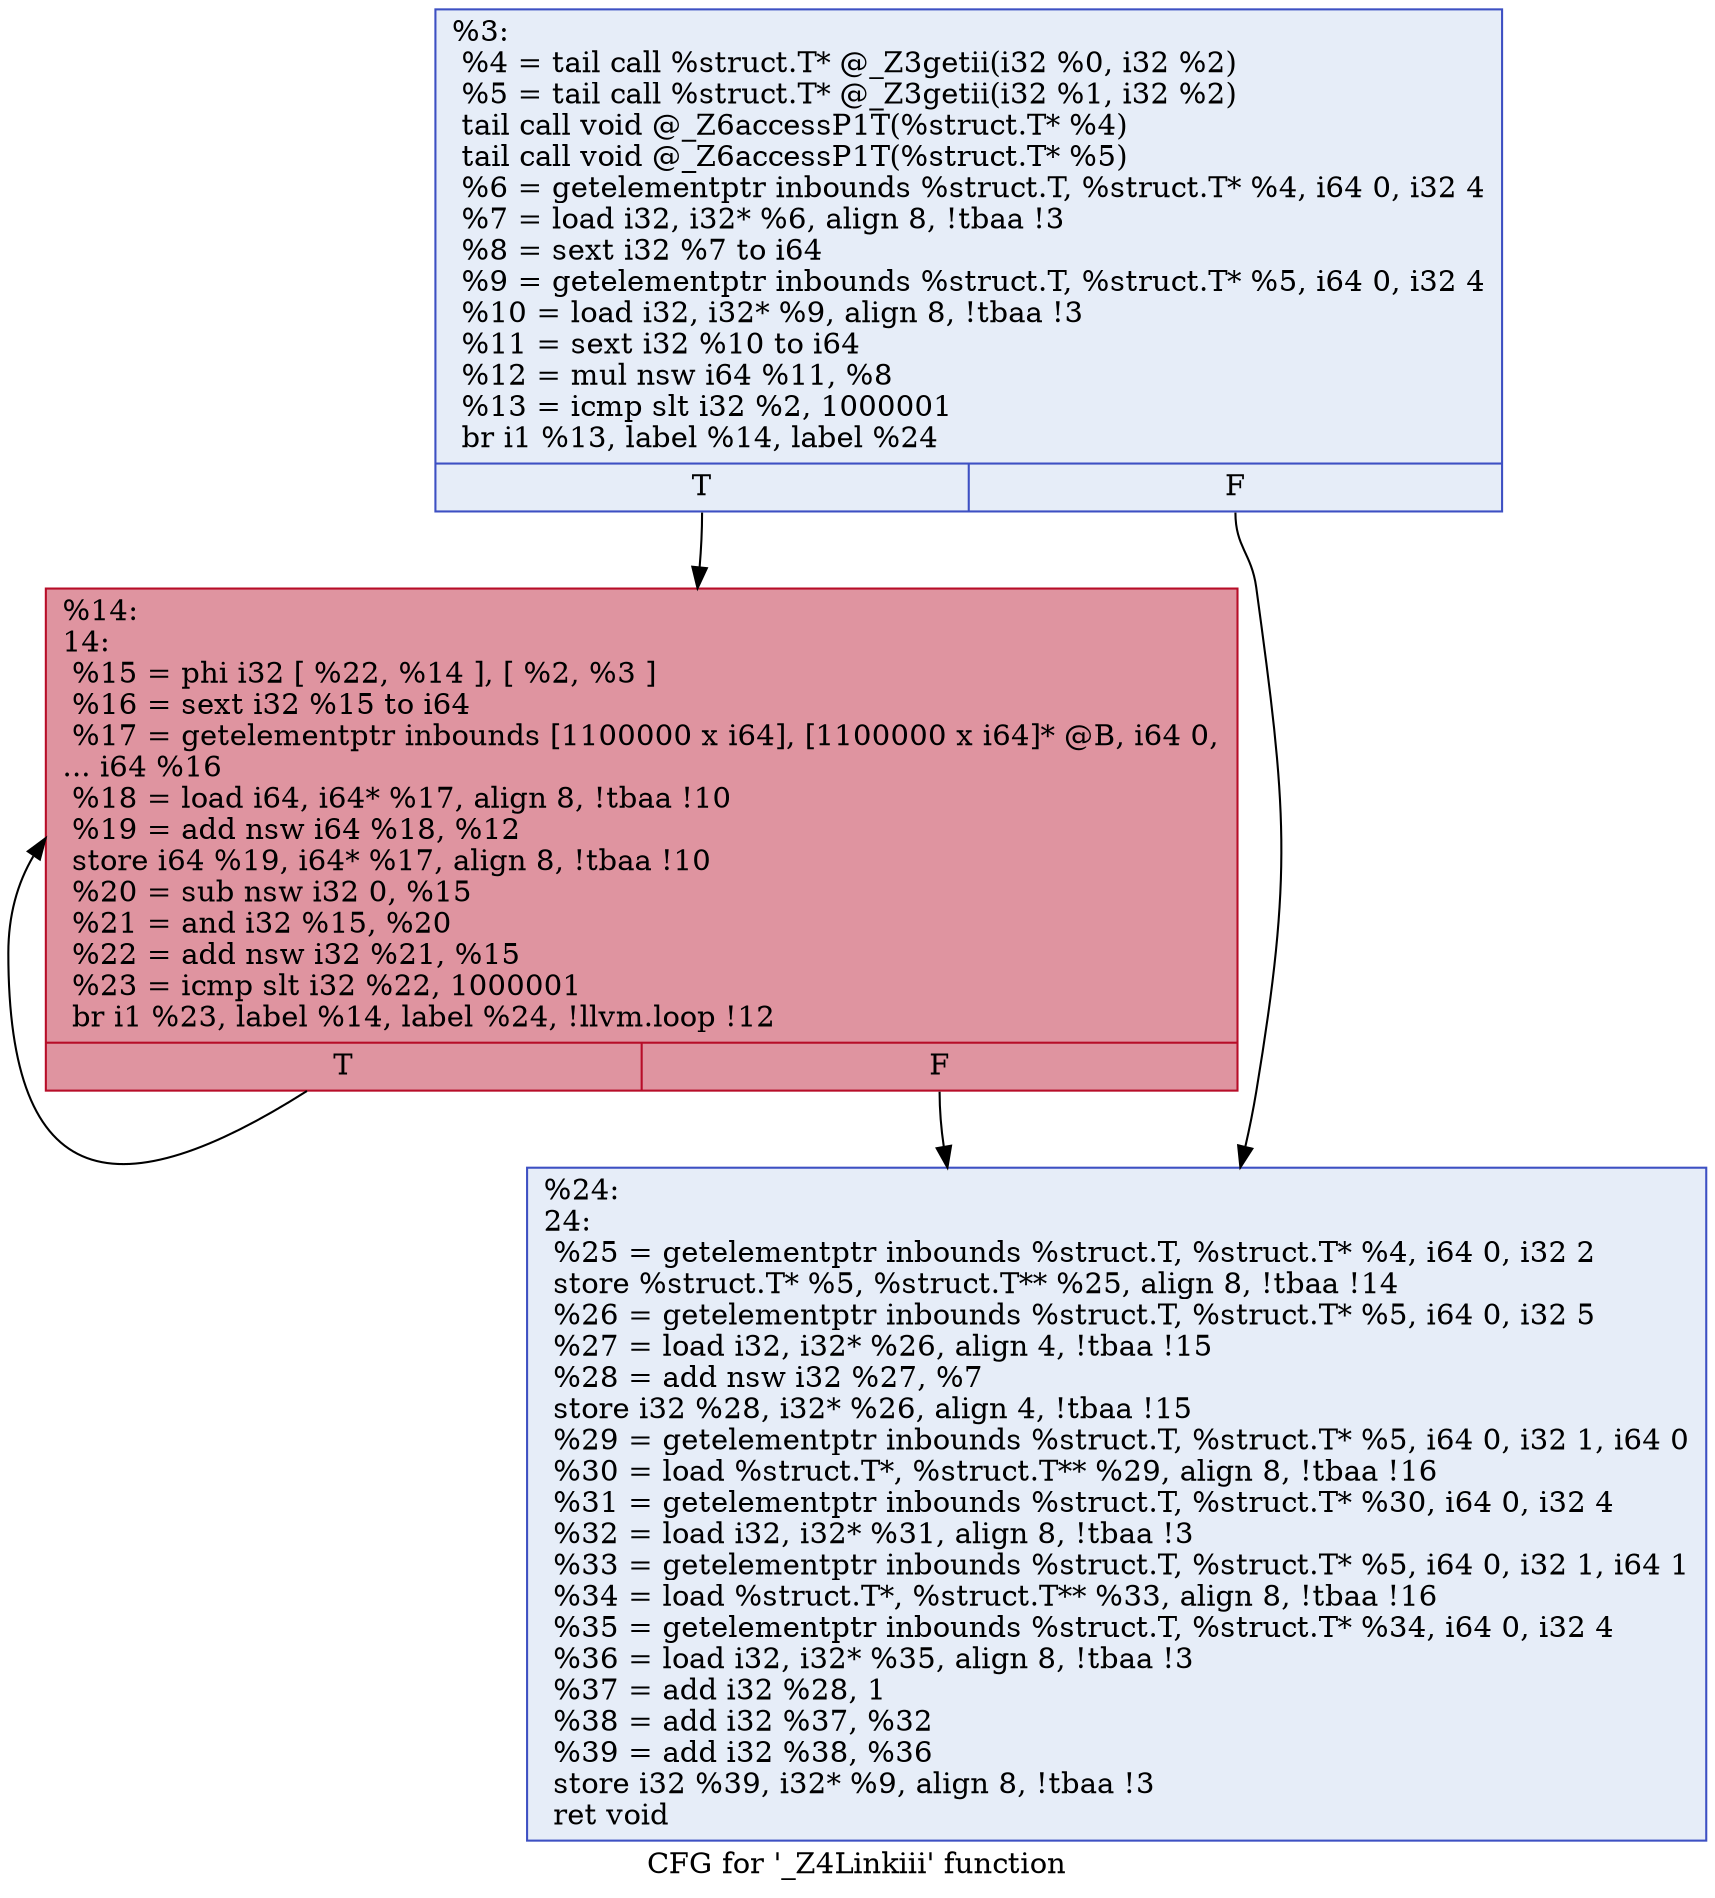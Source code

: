 digraph "CFG for '_Z4Linkiii' function" {
	label="CFG for '_Z4Linkiii' function";

	Node0x55a988a0d160 [shape=record,color="#3d50c3ff", style=filled, fillcolor="#c7d7f070",label="{%3:\l  %4 = tail call %struct.T* @_Z3getii(i32 %0, i32 %2)\l  %5 = tail call %struct.T* @_Z3getii(i32 %1, i32 %2)\l  tail call void @_Z6accessP1T(%struct.T* %4)\l  tail call void @_Z6accessP1T(%struct.T* %5)\l  %6 = getelementptr inbounds %struct.T, %struct.T* %4, i64 0, i32 4\l  %7 = load i32, i32* %6, align 8, !tbaa !3\l  %8 = sext i32 %7 to i64\l  %9 = getelementptr inbounds %struct.T, %struct.T* %5, i64 0, i32 4\l  %10 = load i32, i32* %9, align 8, !tbaa !3\l  %11 = sext i32 %10 to i64\l  %12 = mul nsw i64 %11, %8\l  %13 = icmp slt i32 %2, 1000001\l  br i1 %13, label %14, label %24\l|{<s0>T|<s1>F}}"];
	Node0x55a988a0d160:s0 -> Node0x55a988a0d2c0;
	Node0x55a988a0d160:s1 -> Node0x55a988a0daf0;
	Node0x55a988a0d2c0 [shape=record,color="#b70d28ff", style=filled, fillcolor="#b70d2870",label="{%14:\l14:                                               \l  %15 = phi i32 [ %22, %14 ], [ %2, %3 ]\l  %16 = sext i32 %15 to i64\l  %17 = getelementptr inbounds [1100000 x i64], [1100000 x i64]* @B, i64 0,\l... i64 %16\l  %18 = load i64, i64* %17, align 8, !tbaa !10\l  %19 = add nsw i64 %18, %12\l  store i64 %19, i64* %17, align 8, !tbaa !10\l  %20 = sub nsw i32 0, %15\l  %21 = and i32 %15, %20\l  %22 = add nsw i32 %21, %15\l  %23 = icmp slt i32 %22, 1000001\l  br i1 %23, label %14, label %24, !llvm.loop !12\l|{<s0>T|<s1>F}}"];
	Node0x55a988a0d2c0:s0 -> Node0x55a988a0d2c0;
	Node0x55a988a0d2c0:s1 -> Node0x55a988a0daf0;
	Node0x55a988a0daf0 [shape=record,color="#3d50c3ff", style=filled, fillcolor="#c7d7f070",label="{%24:\l24:                                               \l  %25 = getelementptr inbounds %struct.T, %struct.T* %4, i64 0, i32 2\l  store %struct.T* %5, %struct.T** %25, align 8, !tbaa !14\l  %26 = getelementptr inbounds %struct.T, %struct.T* %5, i64 0, i32 5\l  %27 = load i32, i32* %26, align 4, !tbaa !15\l  %28 = add nsw i32 %27, %7\l  store i32 %28, i32* %26, align 4, !tbaa !15\l  %29 = getelementptr inbounds %struct.T, %struct.T* %5, i64 0, i32 1, i64 0\l  %30 = load %struct.T*, %struct.T** %29, align 8, !tbaa !16\l  %31 = getelementptr inbounds %struct.T, %struct.T* %30, i64 0, i32 4\l  %32 = load i32, i32* %31, align 8, !tbaa !3\l  %33 = getelementptr inbounds %struct.T, %struct.T* %5, i64 0, i32 1, i64 1\l  %34 = load %struct.T*, %struct.T** %33, align 8, !tbaa !16\l  %35 = getelementptr inbounds %struct.T, %struct.T* %34, i64 0, i32 4\l  %36 = load i32, i32* %35, align 8, !tbaa !3\l  %37 = add i32 %28, 1\l  %38 = add i32 %37, %32\l  %39 = add i32 %38, %36\l  store i32 %39, i32* %9, align 8, !tbaa !3\l  ret void\l}"];
}
